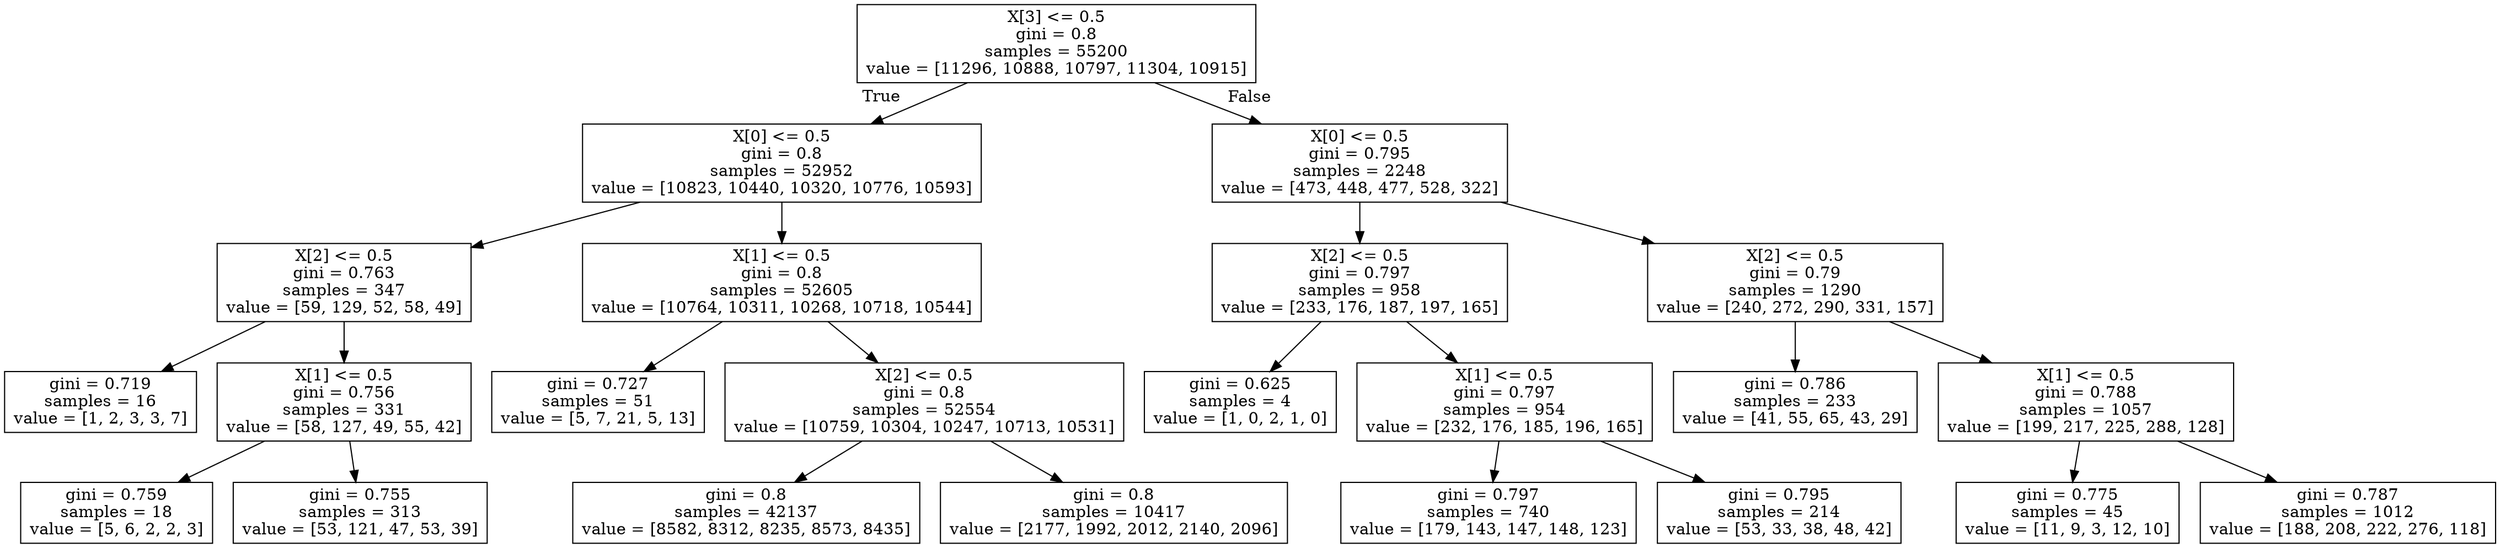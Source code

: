 digraph Tree {
node [shape=box] ;
0 [label="X[3] <= 0.5\ngini = 0.8\nsamples = 55200\nvalue = [11296, 10888, 10797, 11304, 10915]"] ;
1 [label="X[0] <= 0.5\ngini = 0.8\nsamples = 52952\nvalue = [10823, 10440, 10320, 10776, 10593]"] ;
0 -> 1 [labeldistance=2.5, labelangle=45, headlabel="True"] ;
2 [label="X[2] <= 0.5\ngini = 0.763\nsamples = 347\nvalue = [59, 129, 52, 58, 49]"] ;
1 -> 2 ;
3 [label="gini = 0.719\nsamples = 16\nvalue = [1, 2, 3, 3, 7]"] ;
2 -> 3 ;
4 [label="X[1] <= 0.5\ngini = 0.756\nsamples = 331\nvalue = [58, 127, 49, 55, 42]"] ;
2 -> 4 ;
5 [label="gini = 0.759\nsamples = 18\nvalue = [5, 6, 2, 2, 3]"] ;
4 -> 5 ;
6 [label="gini = 0.755\nsamples = 313\nvalue = [53, 121, 47, 53, 39]"] ;
4 -> 6 ;
7 [label="X[1] <= 0.5\ngini = 0.8\nsamples = 52605\nvalue = [10764, 10311, 10268, 10718, 10544]"] ;
1 -> 7 ;
8 [label="gini = 0.727\nsamples = 51\nvalue = [5, 7, 21, 5, 13]"] ;
7 -> 8 ;
9 [label="X[2] <= 0.5\ngini = 0.8\nsamples = 52554\nvalue = [10759, 10304, 10247, 10713, 10531]"] ;
7 -> 9 ;
10 [label="gini = 0.8\nsamples = 42137\nvalue = [8582, 8312, 8235, 8573, 8435]"] ;
9 -> 10 ;
11 [label="gini = 0.8\nsamples = 10417\nvalue = [2177, 1992, 2012, 2140, 2096]"] ;
9 -> 11 ;
12 [label="X[0] <= 0.5\ngini = 0.795\nsamples = 2248\nvalue = [473, 448, 477, 528, 322]"] ;
0 -> 12 [labeldistance=2.5, labelangle=-45, headlabel="False"] ;
13 [label="X[2] <= 0.5\ngini = 0.797\nsamples = 958\nvalue = [233, 176, 187, 197, 165]"] ;
12 -> 13 ;
14 [label="gini = 0.625\nsamples = 4\nvalue = [1, 0, 2, 1, 0]"] ;
13 -> 14 ;
15 [label="X[1] <= 0.5\ngini = 0.797\nsamples = 954\nvalue = [232, 176, 185, 196, 165]"] ;
13 -> 15 ;
16 [label="gini = 0.797\nsamples = 740\nvalue = [179, 143, 147, 148, 123]"] ;
15 -> 16 ;
17 [label="gini = 0.795\nsamples = 214\nvalue = [53, 33, 38, 48, 42]"] ;
15 -> 17 ;
18 [label="X[2] <= 0.5\ngini = 0.79\nsamples = 1290\nvalue = [240, 272, 290, 331, 157]"] ;
12 -> 18 ;
19 [label="gini = 0.786\nsamples = 233\nvalue = [41, 55, 65, 43, 29]"] ;
18 -> 19 ;
20 [label="X[1] <= 0.5\ngini = 0.788\nsamples = 1057\nvalue = [199, 217, 225, 288, 128]"] ;
18 -> 20 ;
21 [label="gini = 0.775\nsamples = 45\nvalue = [11, 9, 3, 12, 10]"] ;
20 -> 21 ;
22 [label="gini = 0.787\nsamples = 1012\nvalue = [188, 208, 222, 276, 118]"] ;
20 -> 22 ;
}